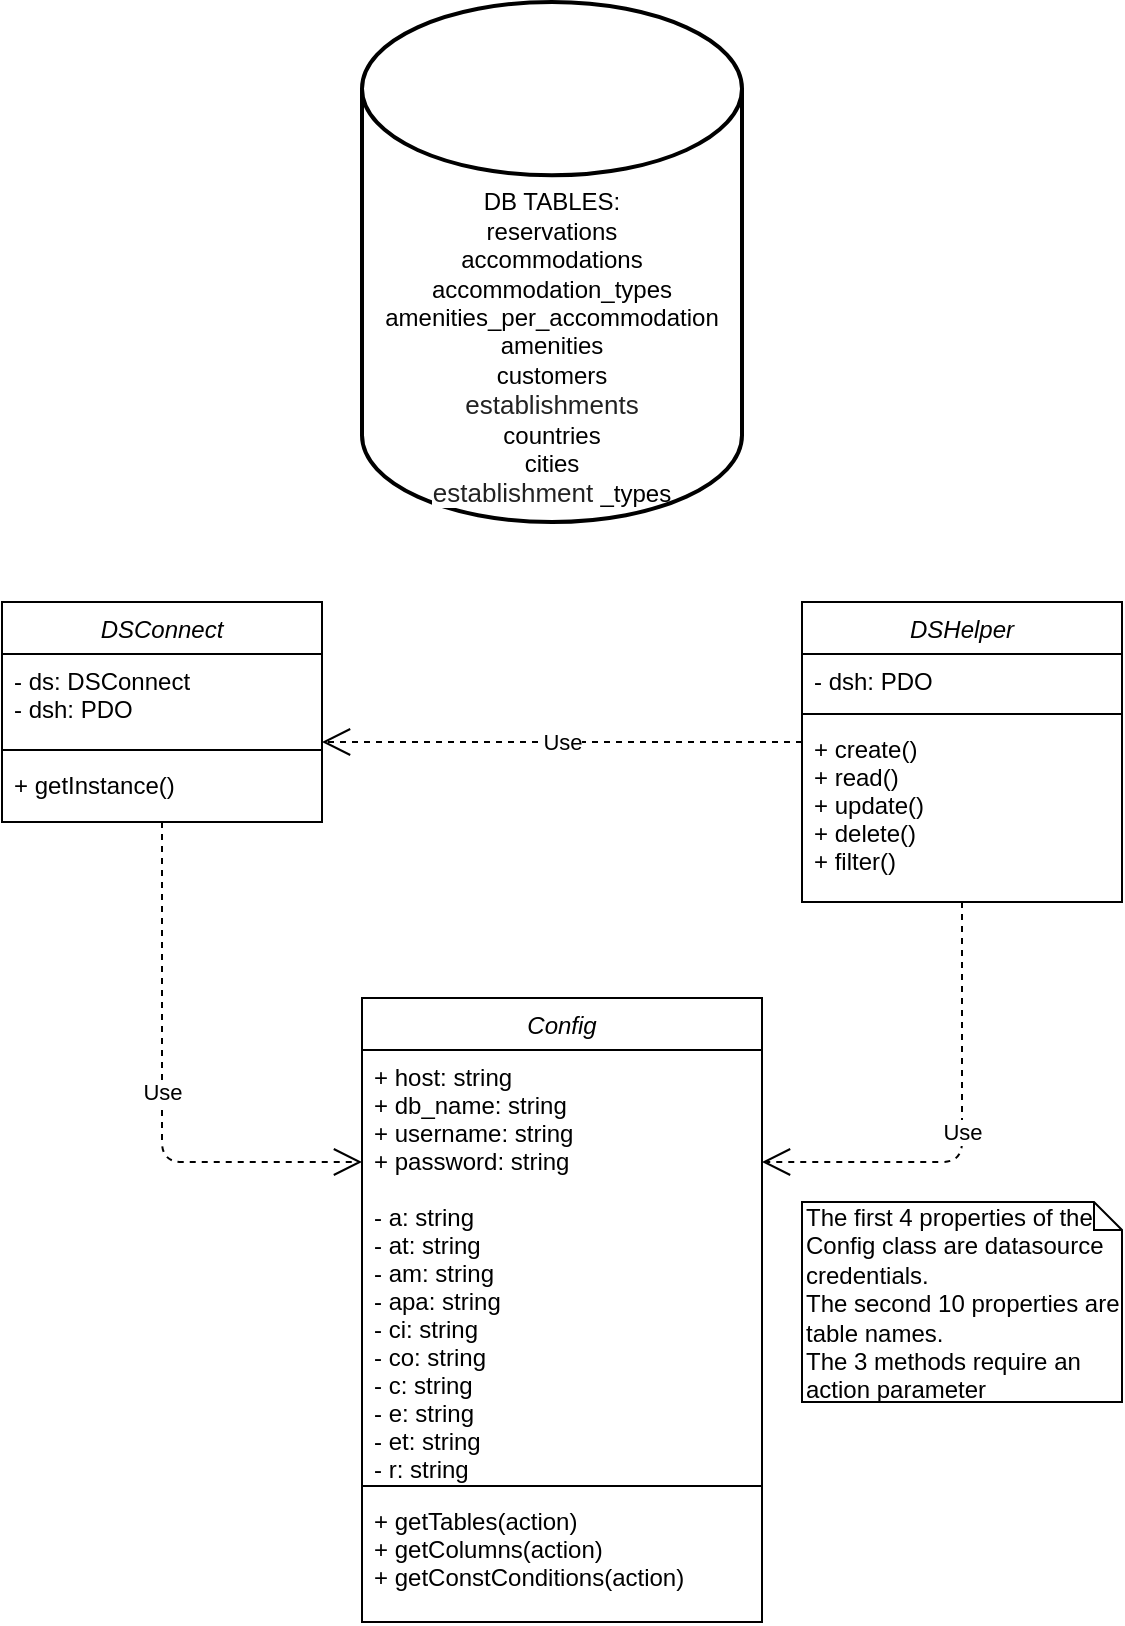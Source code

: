 <mxfile version="12.6.1" type="device"><diagram id="C5RBs43oDa-KdzZeNtuy" name="Page-1"><mxGraphModel dx="1022" dy="479" grid="1" gridSize="10" guides="1" tooltips="1" connect="1" arrows="1" fold="1" page="1" pageScale="1" pageWidth="827" pageHeight="1169" math="0" shadow="0"><root><mxCell id="WIyWlLk6GJQsqaUBKTNV-0"/><mxCell id="WIyWlLk6GJQsqaUBKTNV-1" parent="WIyWlLk6GJQsqaUBKTNV-0"/><mxCell id="zkfFHV4jXpPFQw0GAbJ--0" value="DSHelper" style="swimlane;fontStyle=2;align=center;verticalAlign=top;childLayout=stackLayout;horizontal=1;startSize=26;horizontalStack=0;resizeParent=1;resizeLast=0;collapsible=1;marginBottom=0;rounded=0;shadow=0;strokeWidth=1;" parent="WIyWlLk6GJQsqaUBKTNV-1" vertex="1"><mxGeometry x="440" y="320" width="160" height="150" as="geometry"><mxRectangle x="230" y="140" width="160" height="26" as="alternateBounds"/></mxGeometry></mxCell><mxCell id="zkfFHV4jXpPFQw0GAbJ--1" value="- dsh: PDO" style="text;align=left;verticalAlign=top;spacingLeft=4;spacingRight=4;overflow=hidden;rotatable=0;points=[[0,0.5],[1,0.5]];portConstraint=eastwest;" parent="zkfFHV4jXpPFQw0GAbJ--0" vertex="1"><mxGeometry y="26" width="160" height="26" as="geometry"/></mxCell><mxCell id="zkfFHV4jXpPFQw0GAbJ--4" value="" style="line;html=1;strokeWidth=1;align=left;verticalAlign=middle;spacingTop=-1;spacingLeft=3;spacingRight=3;rotatable=0;labelPosition=right;points=[];portConstraint=eastwest;" parent="zkfFHV4jXpPFQw0GAbJ--0" vertex="1"><mxGeometry y="52" width="160" height="8" as="geometry"/></mxCell><mxCell id="zkfFHV4jXpPFQw0GAbJ--5" value="+ create()&#10;+ read()&#10;+ update()&#10;+ delete()&#10;+ filter()" style="text;align=left;verticalAlign=top;spacingLeft=4;spacingRight=4;overflow=hidden;rotatable=0;points=[[0,0.5],[1,0.5]];portConstraint=eastwest;" parent="zkfFHV4jXpPFQw0GAbJ--0" vertex="1"><mxGeometry y="60" width="160" height="90" as="geometry"/></mxCell><mxCell id="5NDFYTCyr3d_1rRaGCiN-0" value="DSConnect" style="swimlane;fontStyle=2;align=center;verticalAlign=top;childLayout=stackLayout;horizontal=1;startSize=26;horizontalStack=0;resizeParent=1;resizeLast=0;collapsible=1;marginBottom=0;rounded=0;shadow=0;strokeWidth=1;" parent="WIyWlLk6GJQsqaUBKTNV-1" vertex="1"><mxGeometry x="40" y="320" width="160" height="110" as="geometry"><mxRectangle x="230" y="140" width="160" height="26" as="alternateBounds"/></mxGeometry></mxCell><mxCell id="5NDFYTCyr3d_1rRaGCiN-1" value="- ds: DSConnect&#10;- dsh: PDO" style="text;align=left;verticalAlign=top;spacingLeft=4;spacingRight=4;overflow=hidden;rotatable=0;points=[[0,0.5],[1,0.5]];portConstraint=eastwest;" parent="5NDFYTCyr3d_1rRaGCiN-0" vertex="1"><mxGeometry y="26" width="160" height="44" as="geometry"/></mxCell><mxCell id="5NDFYTCyr3d_1rRaGCiN-2" value="" style="line;html=1;strokeWidth=1;align=left;verticalAlign=middle;spacingTop=-1;spacingLeft=3;spacingRight=3;rotatable=0;labelPosition=right;points=[];portConstraint=eastwest;" parent="5NDFYTCyr3d_1rRaGCiN-0" vertex="1"><mxGeometry y="70" width="160" height="8" as="geometry"/></mxCell><mxCell id="5NDFYTCyr3d_1rRaGCiN-3" value="+ getInstance()" style="text;align=left;verticalAlign=top;spacingLeft=4;spacingRight=4;overflow=hidden;rotatable=0;points=[[0,0.5],[1,0.5]];portConstraint=eastwest;" parent="5NDFYTCyr3d_1rRaGCiN-0" vertex="1"><mxGeometry y="78" width="160" height="32" as="geometry"/></mxCell><mxCell id="4miaLLjLNnQjBmJuQBzs-0" value="&lt;br&gt;&lt;br&gt;&lt;br&gt;&lt;br&gt;&lt;br&gt;&lt;br&gt;DB TABLES:&lt;br&gt;reservations&lt;br&gt;accommodations&lt;br&gt;accommodation_types&lt;br&gt;amenities_per_accommodation&lt;br&gt;amenities&lt;br&gt;customers&lt;br&gt;&lt;span style=&quot;color: rgb(34 , 34 , 34) ; font-family: &amp;#34;arial&amp;#34; , sans-serif ; font-size: small ; text-align: left ; background-color: rgb(255 , 255 , 255)&quot;&gt;establishments&lt;br&gt;&lt;/span&gt;countries&lt;br&gt;cities&lt;br&gt;&lt;span style=&quot;color: rgb(34 , 34 , 34) ; font-family: &amp;#34;arial&amp;#34; , sans-serif ; font-size: small ; text-align: left ; background-color: rgb(255 , 255 , 255)&quot;&gt;establishment&amp;nbsp;&lt;/span&gt;_types&lt;br&gt;" style="strokeWidth=2;html=1;shape=mxgraph.flowchart.database;whiteSpace=wrap;" parent="WIyWlLk6GJQsqaUBKTNV-1" vertex="1"><mxGeometry x="220" y="20" width="190" height="260" as="geometry"/></mxCell><mxCell id="4miaLLjLNnQjBmJuQBzs-54" value="Use" style="endArrow=open;endSize=12;dashed=1;html=1;fontColor=#000000;strokeColor=#000000;edgeStyle=orthogonalEdgeStyle;" parent="WIyWlLk6GJQsqaUBKTNV-1" source="zkfFHV4jXpPFQw0GAbJ--0" target="5NDFYTCyr3d_1rRaGCiN-0" edge="1"><mxGeometry width="160" relative="1" as="geometry"><mxPoint x="730.593" y="669.88" as="sourcePoint"/><mxPoint x="250.24" y="379.998" as="targetPoint"/><Array as="points"><mxPoint x="320" y="390"/><mxPoint x="320" y="390"/></Array></mxGeometry></mxCell><mxCell id="q609kK9YsDgSFquIqa3j-0" value="Config" style="swimlane;fontStyle=2;align=center;verticalAlign=top;childLayout=stackLayout;horizontal=1;startSize=26;horizontalStack=0;resizeParent=1;resizeLast=0;collapsible=1;marginBottom=0;rounded=0;shadow=0;strokeWidth=1;" vertex="1" parent="WIyWlLk6GJQsqaUBKTNV-1"><mxGeometry x="220" y="518" width="200" height="312" as="geometry"><mxRectangle x="230" y="140" width="160" height="26" as="alternateBounds"/></mxGeometry></mxCell><mxCell id="q609kK9YsDgSFquIqa3j-1" value="+ host: string&#10;+ db_name: string&#10;+ username: string&#10;+ password: string&#10;&#10;- a: string&#10;- at: string&#10;- am: string&#10;- apa: string&#10;- ci: string&#10;- co: string&#10;- c: string&#10;- e: string&#10;- et: string&#10;- r: string" style="text;align=left;verticalAlign=top;spacingLeft=4;spacingRight=4;overflow=hidden;rotatable=0;points=[[0,0.5],[1,0.5]];portConstraint=eastwest;" vertex="1" parent="q609kK9YsDgSFquIqa3j-0"><mxGeometry y="26" width="200" height="214" as="geometry"/></mxCell><mxCell id="q609kK9YsDgSFquIqa3j-2" value="" style="line;html=1;strokeWidth=1;align=left;verticalAlign=middle;spacingTop=-1;spacingLeft=3;spacingRight=3;rotatable=0;labelPosition=right;points=[];portConstraint=eastwest;" vertex="1" parent="q609kK9YsDgSFquIqa3j-0"><mxGeometry y="240" width="200" height="8" as="geometry"/></mxCell><mxCell id="q609kK9YsDgSFquIqa3j-3" value="+ getTables(action)&#10;+ getColumns(action)&#10;+ getConstConditions(action)" style="text;align=left;verticalAlign=top;spacingLeft=4;spacingRight=4;overflow=hidden;rotatable=0;points=[[0,0.5],[1,0.5]];portConstraint=eastwest;" vertex="1" parent="q609kK9YsDgSFquIqa3j-0"><mxGeometry y="248" width="200" height="62" as="geometry"/></mxCell><mxCell id="q609kK9YsDgSFquIqa3j-4" value="Use" style="endArrow=open;endSize=12;dashed=1;html=1;fontColor=#000000;strokeColor=#000000;edgeStyle=orthogonalEdgeStyle;" edge="1" parent="WIyWlLk6GJQsqaUBKTNV-1" source="5NDFYTCyr3d_1rRaGCiN-0" target="q609kK9YsDgSFquIqa3j-0"><mxGeometry width="160" relative="1" as="geometry"><mxPoint x="210" y="630" as="sourcePoint"/><mxPoint x="-30" y="630" as="targetPoint"/><Array as="points"><mxPoint x="120" y="600"/></Array></mxGeometry></mxCell><mxCell id="q609kK9YsDgSFquIqa3j-6" value="Use" style="endArrow=open;endSize=12;dashed=1;html=1;fontColor=#000000;strokeColor=#000000;edgeStyle=orthogonalEdgeStyle;" edge="1" parent="WIyWlLk6GJQsqaUBKTNV-1" source="zkfFHV4jXpPFQw0GAbJ--0" target="q609kK9YsDgSFquIqa3j-0"><mxGeometry width="160" relative="1" as="geometry"><mxPoint x="490" y="502" as="sourcePoint"/><mxPoint x="635" y="667" as="targetPoint"/><Array as="points"><mxPoint x="520" y="600"/></Array></mxGeometry></mxCell><mxCell id="q609kK9YsDgSFquIqa3j-7" value="The first 4 properties of the Config class are datasource credentials. &lt;br&gt;The second 10 properties are table names.&lt;br&gt;The 3 methods require an action parameter" style="shape=note;whiteSpace=wrap;html=1;size=14;verticalAlign=top;align=left;spacingTop=-6;fillColor=none;gradientColor=none;" vertex="1" parent="WIyWlLk6GJQsqaUBKTNV-1"><mxGeometry x="440" y="620" width="160" height="100" as="geometry"/></mxCell></root></mxGraphModel></diagram></mxfile>